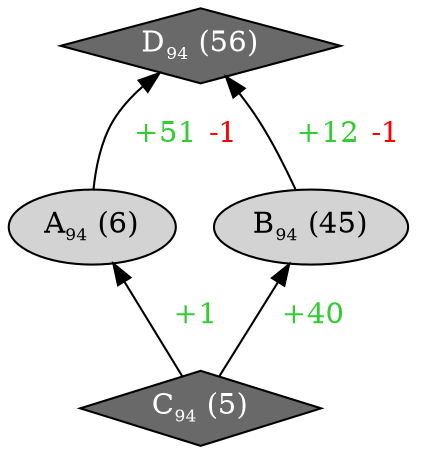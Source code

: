 digraph "CI1.C7_I10__func165__sync_ret_fcncb__CI1"{
rankdir="BT"
1 [label=<A<sub><font point-size="10">94</font></sub> (6)>, style="filled", fillcolor="lightgray"]
2 [label=<B<sub><font point-size="10">94</font></sub> (45)>, style="filled", fillcolor="lightgray"]
3 [label=<C<sub><font point-size="10">94</font></sub> (5)>, style="filled", shape="diamond", fillcolor="dimgray", fontcolor="white"]
4 [label=<D<sub><font point-size="10">94</font></sub> (56)>, style="filled", shape="diamond", fillcolor="dimgray", fontcolor="white"]
1 -> 4 [label=<  <font color="limegreen">+51</font> <font color="red">-1</font>  >]
2 -> 4 [label=<  <font color="limegreen">+12</font> <font color="red">-1</font>  >]
3 -> 1 [label=<  <font color="limegreen">+1</font>  >]
3 -> 2 [label=<  <font color="limegreen">+40</font>  >]
}
